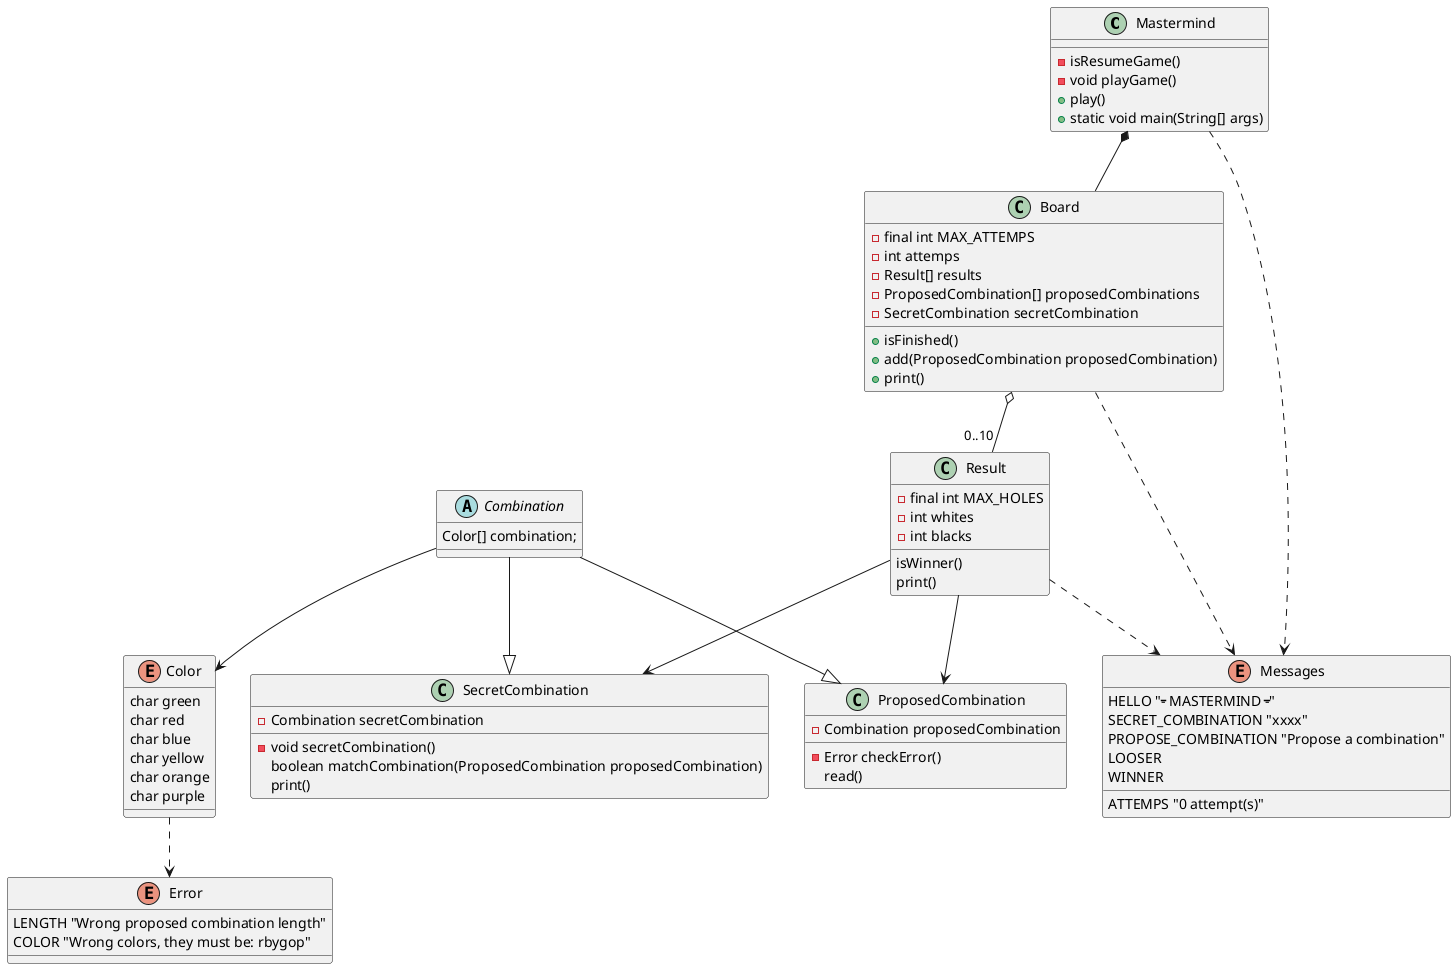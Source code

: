 @startuml

class Mastermind {
- isResumeGame()
- void playGame()
+ play()
+ static void main(String[] args)
}

class Board {
- final int MAX_ATTEMPS
- int attemps
- Result[] results
- ProposedCombination[] proposedCombinations
- SecretCombination secretCombination
+ isFinished()
+ add(ProposedCombination proposedCombination)
+ print()
}

abstract class Combination {
Color[] combination;
}

class SecretCombination {
- Combination secretCombination
- void secretCombination()
boolean matchCombination(ProposedCombination proposedCombination)
print()
}

class ProposedCombination {
- Combination proposedCombination
- Error checkError()
read()
}

class Result {
- final int MAX_HOLES
- int whites
- int blacks
isWinner()
print()
}

enum Messages{
HELLO "----- MASTERMIND -----"
ATTEMPS "0 attempt(s)"
SECRET_COMBINATION "xxxx"
PROPOSE_COMBINATION "Propose a combination"
LOOSER
WINNER
}
enum Color {
char green
char red
char blue
char yellow
char orange
char purple
}
enum Error {
LENGTH "Wrong proposed combination length"
COLOR "Wrong colors, they must be: rbygop"
}

Mastermind *-- Board
Board o-- "0..10" Result
Combination --|> SecretCombination
Combination --|> ProposedCombination
Result --> SecretCombination
Result --> ProposedCombination
Combination --> Color
Mastermind ..> Messages
Board ..> Messages
Result ..> Messages
Color ..> Error

@enduml
